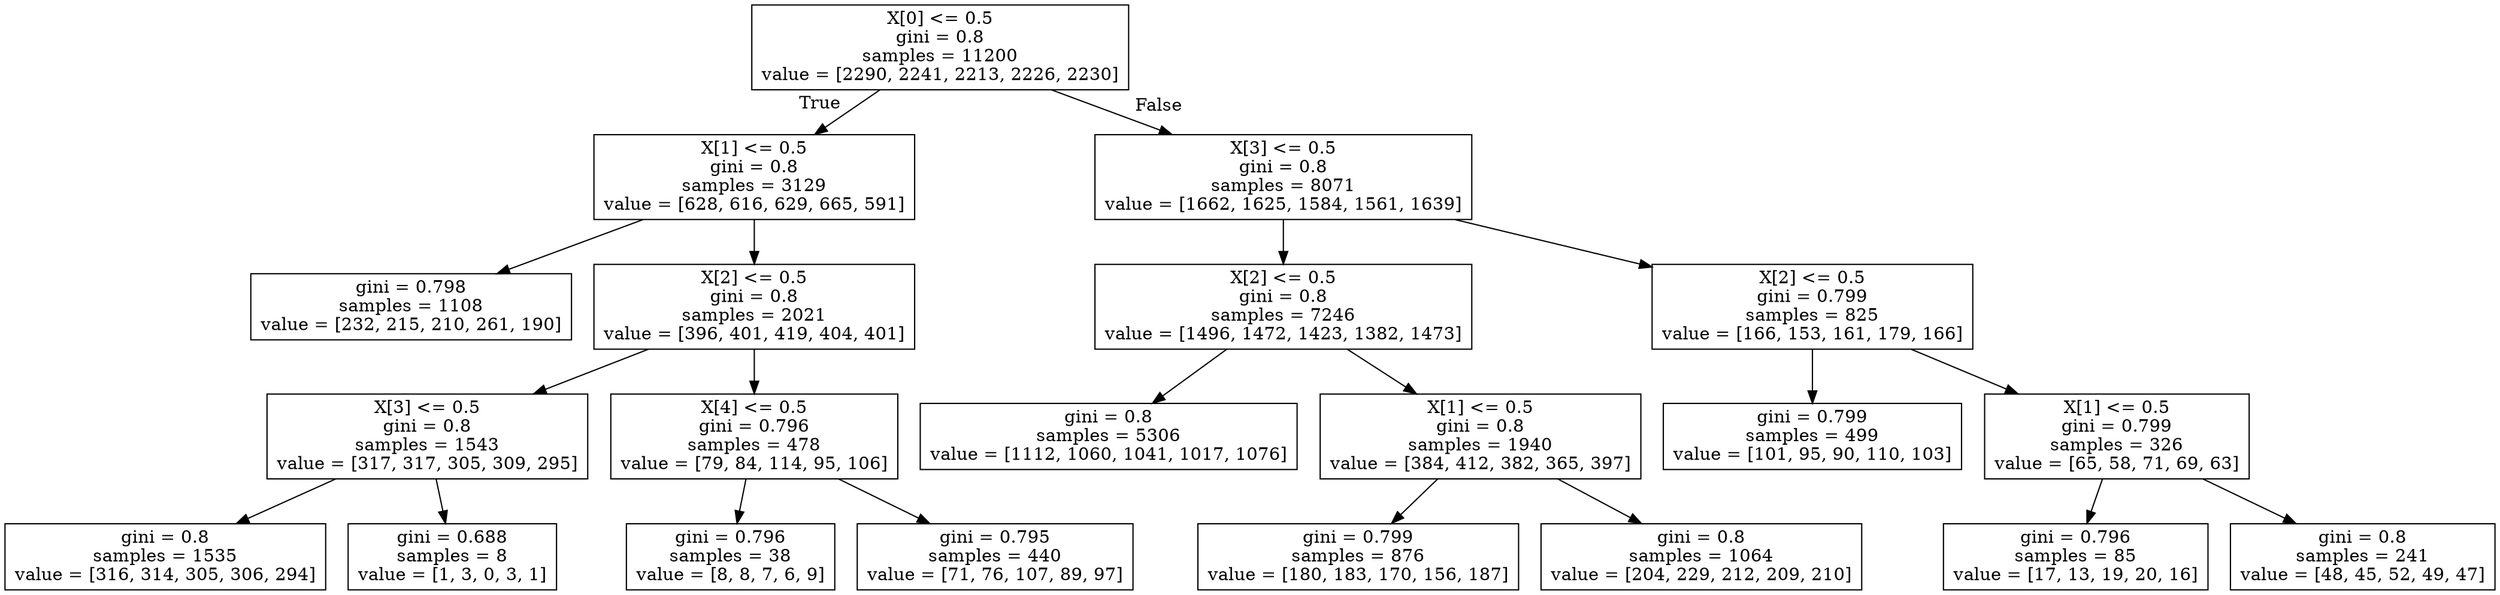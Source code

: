 digraph Tree {
node [shape=box] ;
0 [label="X[0] <= 0.5\ngini = 0.8\nsamples = 11200\nvalue = [2290, 2241, 2213, 2226, 2230]"] ;
1 [label="X[1] <= 0.5\ngini = 0.8\nsamples = 3129\nvalue = [628, 616, 629, 665, 591]"] ;
0 -> 1 [labeldistance=2.5, labelangle=45, headlabel="True"] ;
2 [label="gini = 0.798\nsamples = 1108\nvalue = [232, 215, 210, 261, 190]"] ;
1 -> 2 ;
3 [label="X[2] <= 0.5\ngini = 0.8\nsamples = 2021\nvalue = [396, 401, 419, 404, 401]"] ;
1 -> 3 ;
4 [label="X[3] <= 0.5\ngini = 0.8\nsamples = 1543\nvalue = [317, 317, 305, 309, 295]"] ;
3 -> 4 ;
5 [label="gini = 0.8\nsamples = 1535\nvalue = [316, 314, 305, 306, 294]"] ;
4 -> 5 ;
6 [label="gini = 0.688\nsamples = 8\nvalue = [1, 3, 0, 3, 1]"] ;
4 -> 6 ;
7 [label="X[4] <= 0.5\ngini = 0.796\nsamples = 478\nvalue = [79, 84, 114, 95, 106]"] ;
3 -> 7 ;
8 [label="gini = 0.796\nsamples = 38\nvalue = [8, 8, 7, 6, 9]"] ;
7 -> 8 ;
9 [label="gini = 0.795\nsamples = 440\nvalue = [71, 76, 107, 89, 97]"] ;
7 -> 9 ;
10 [label="X[3] <= 0.5\ngini = 0.8\nsamples = 8071\nvalue = [1662, 1625, 1584, 1561, 1639]"] ;
0 -> 10 [labeldistance=2.5, labelangle=-45, headlabel="False"] ;
11 [label="X[2] <= 0.5\ngini = 0.8\nsamples = 7246\nvalue = [1496, 1472, 1423, 1382, 1473]"] ;
10 -> 11 ;
12 [label="gini = 0.8\nsamples = 5306\nvalue = [1112, 1060, 1041, 1017, 1076]"] ;
11 -> 12 ;
13 [label="X[1] <= 0.5\ngini = 0.8\nsamples = 1940\nvalue = [384, 412, 382, 365, 397]"] ;
11 -> 13 ;
14 [label="gini = 0.799\nsamples = 876\nvalue = [180, 183, 170, 156, 187]"] ;
13 -> 14 ;
15 [label="gini = 0.8\nsamples = 1064\nvalue = [204, 229, 212, 209, 210]"] ;
13 -> 15 ;
16 [label="X[2] <= 0.5\ngini = 0.799\nsamples = 825\nvalue = [166, 153, 161, 179, 166]"] ;
10 -> 16 ;
17 [label="gini = 0.799\nsamples = 499\nvalue = [101, 95, 90, 110, 103]"] ;
16 -> 17 ;
18 [label="X[1] <= 0.5\ngini = 0.799\nsamples = 326\nvalue = [65, 58, 71, 69, 63]"] ;
16 -> 18 ;
19 [label="gini = 0.796\nsamples = 85\nvalue = [17, 13, 19, 20, 16]"] ;
18 -> 19 ;
20 [label="gini = 0.8\nsamples = 241\nvalue = [48, 45, 52, 49, 47]"] ;
18 -> 20 ;
}